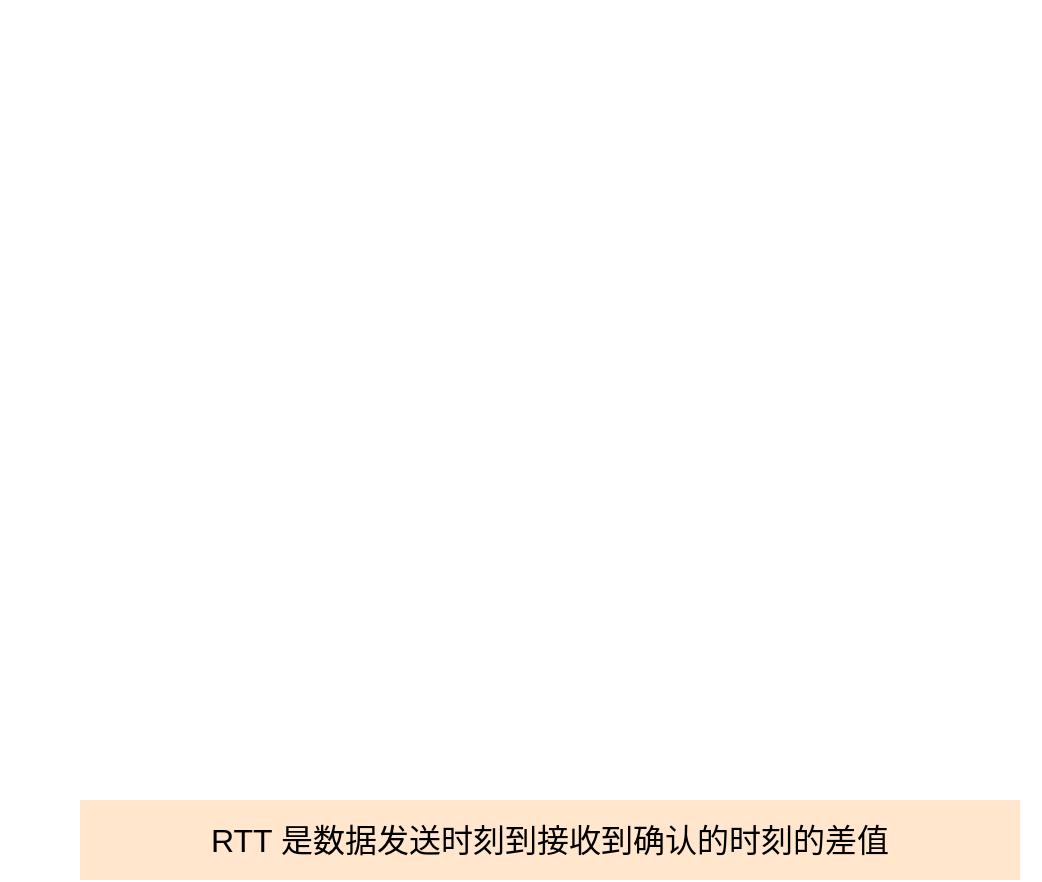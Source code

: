 <mxfile version="17.4.6" type="github">
  <diagram id="m0fYYYxEpit_0pzVXDQs" name="Page-1">
    <mxGraphModel dx="1341" dy="506" grid="1" gridSize="10" guides="1" tooltips="1" connect="1" arrows="1" fold="1" page="1" pageScale="1" pageWidth="827" pageHeight="1169" math="0" shadow="0">
      <root>
        <mxCell id="0" />
        <mxCell id="1" parent="0" />
        <mxCell id="MR2ORtowRZtpSXOESVbM-1" value="" style="shape=image;verticalLabelPosition=bottom;labelBackgroundColor=default;verticalAlign=top;aspect=fixed;imageAspect=0;image=https://cdn.xiaolincoding.com/gh/xiaolincoder/ImageHost2/%E8%AE%A1%E7%AE%97%E6%9C%BA%E7%BD%91%E7%BB%9C/TCP-%E5%8F%AF%E9%9D%A0%E7%89%B9%E6%80%A7/6.jpg;" vertex="1" parent="1">
          <mxGeometry x="200" y="10" width="520" height="433" as="geometry" />
        </mxCell>
        <mxCell id="MR2ORtowRZtpSXOESVbM-2" value="RTT 是&lt;span style=&quot;font-family: arial, sans-serif; font-size: 16px; text-align: left;&quot;&gt;数据发送时刻到接收到确认的时刻的差值&lt;/span&gt;" style="rounded=0;whiteSpace=wrap;html=1;fontSize=16;strokeColor=none;fillColor=#ffe6cc;fontColor=default;labelBackgroundColor=none;" vertex="1" parent="1">
          <mxGeometry x="240" y="410" width="470" height="40" as="geometry" />
        </mxCell>
      </root>
    </mxGraphModel>
  </diagram>
</mxfile>
